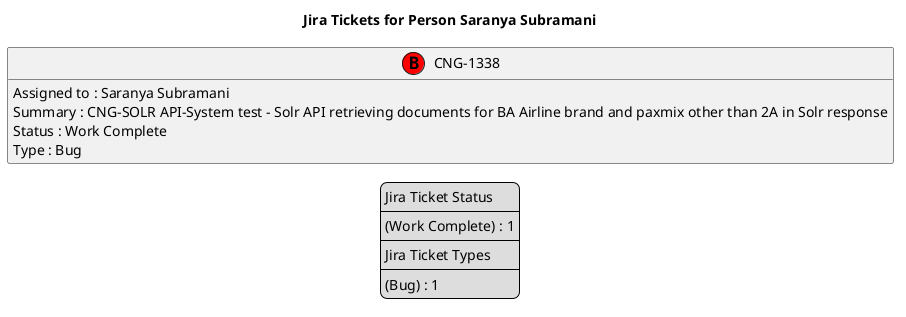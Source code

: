 @startuml
'https://plantuml.com/class-diagram

' GENERATE CLASS DIAGRAM ===========
' Generated at    : Fri May 03 10:09:58 CEST 2024

title Jira Tickets for Person Saranya Subramani
hide empty members

legend
Jira Ticket Status
----
(Work Complete) : 1
----
Jira Ticket Types
----
(Bug) : 1
end legend


' Tickets =======
class "CNG-1338" << (B,red) >> {
  Assigned to : Saranya Subramani
  Summary : CNG-SOLR API-System test - Solr API retrieving documents for BA Airline brand and paxmix other than 2A in Solr response
  Status : Work Complete
  Type : Bug
}



' Links =======


@enduml
